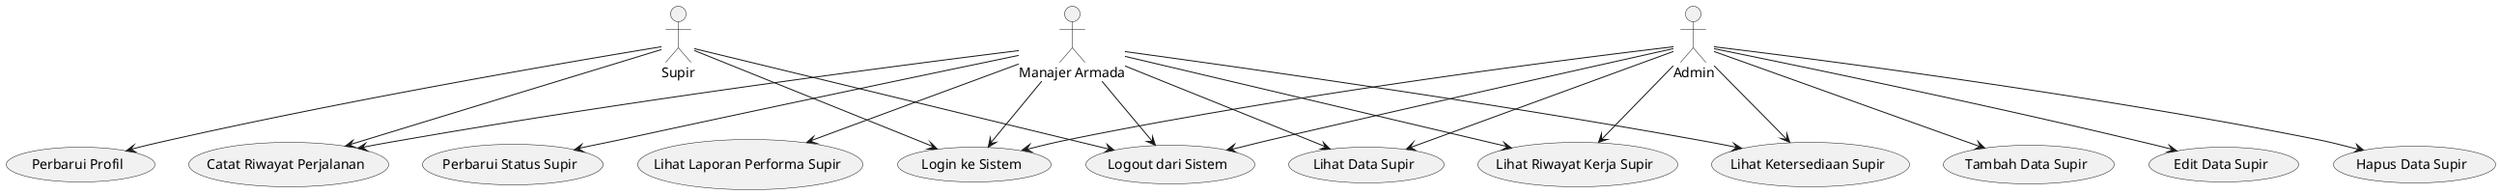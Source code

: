 @startuml
actor Admin
actor "Manajer Armada" as Manager
actor Supir

usecase "Login ke Sistem" as UC1
usecase "Logout dari Sistem" as UC2
usecase "Tambah Data Supir" as UC3
usecase "Edit Data Supir" as UC4
usecase "Hapus Data Supir" as UC5
usecase "Lihat Data Supir" as UC6
usecase "Lihat Riwayat Kerja Supir" as UC7
usecase "Lihat Ketersediaan Supir" as UC8
usecase "Perbarui Status Supir" as UC9
usecase "Catat Riwayat Perjalanan" as UC10
usecase "Lihat Laporan Performa Supir" as UC11
usecase "Perbarui Profil" as UC12

Admin --> UC1
Admin --> UC2
Admin --> UC3
Admin --> UC4
Admin --> UC5
Admin --> UC6
Admin --> UC7
Admin --> UC8

Manager --> UC1
Manager --> UC2
Manager --> UC6
Manager --> UC7
Manager --> UC8
Manager --> UC9
Manager --> UC10
Manager --> UC11

Supir --> UC1
Supir --> UC2
Supir --> UC12
Supir --> UC10
@enduml